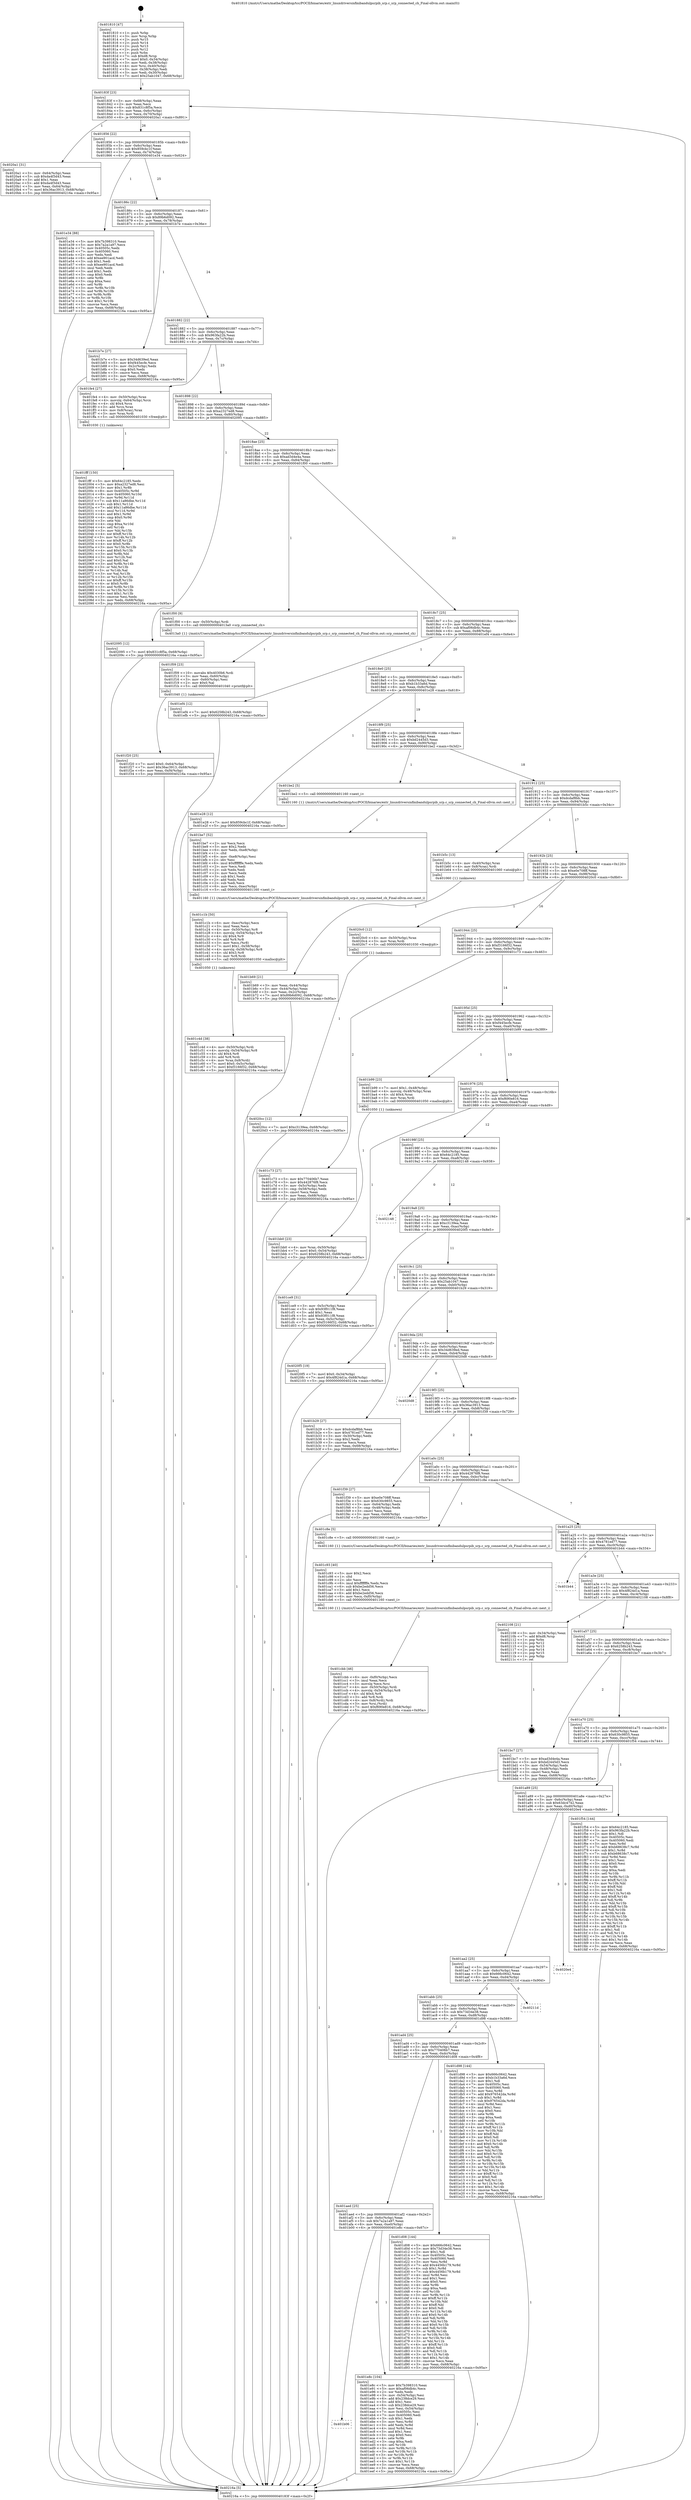 digraph "0x401810" {
  label = "0x401810 (/mnt/c/Users/mathe/Desktop/tcc/POCII/binaries/extr_linuxdriversinfinibandulpsrpib_srp.c_srp_connected_ch_Final-ollvm.out::main(0))"
  labelloc = "t"
  node[shape=record]

  Entry [label="",width=0.3,height=0.3,shape=circle,fillcolor=black,style=filled]
  "0x40183f" [label="{
     0x40183f [23]\l
     | [instrs]\l
     &nbsp;&nbsp;0x40183f \<+3\>: mov -0x68(%rbp),%eax\l
     &nbsp;&nbsp;0x401842 \<+2\>: mov %eax,%ecx\l
     &nbsp;&nbsp;0x401844 \<+6\>: sub $0x831c8f5a,%ecx\l
     &nbsp;&nbsp;0x40184a \<+3\>: mov %eax,-0x6c(%rbp)\l
     &nbsp;&nbsp;0x40184d \<+3\>: mov %ecx,-0x70(%rbp)\l
     &nbsp;&nbsp;0x401850 \<+6\>: je 00000000004020a1 \<main+0x891\>\l
  }"]
  "0x4020a1" [label="{
     0x4020a1 [31]\l
     | [instrs]\l
     &nbsp;&nbsp;0x4020a1 \<+3\>: mov -0x64(%rbp),%eax\l
     &nbsp;&nbsp;0x4020a4 \<+5\>: sub $0xda4f3d43,%eax\l
     &nbsp;&nbsp;0x4020a9 \<+3\>: add $0x1,%eax\l
     &nbsp;&nbsp;0x4020ac \<+5\>: add $0xda4f3d43,%eax\l
     &nbsp;&nbsp;0x4020b1 \<+3\>: mov %eax,-0x64(%rbp)\l
     &nbsp;&nbsp;0x4020b4 \<+7\>: movl $0x36ac3913,-0x68(%rbp)\l
     &nbsp;&nbsp;0x4020bb \<+5\>: jmp 000000000040216a \<main+0x95a\>\l
  }"]
  "0x401856" [label="{
     0x401856 [22]\l
     | [instrs]\l
     &nbsp;&nbsp;0x401856 \<+5\>: jmp 000000000040185b \<main+0x4b\>\l
     &nbsp;&nbsp;0x40185b \<+3\>: mov -0x6c(%rbp),%eax\l
     &nbsp;&nbsp;0x40185e \<+5\>: sub $0x859cbc1f,%eax\l
     &nbsp;&nbsp;0x401863 \<+3\>: mov %eax,-0x74(%rbp)\l
     &nbsp;&nbsp;0x401866 \<+6\>: je 0000000000401e34 \<main+0x624\>\l
  }"]
  Exit [label="",width=0.3,height=0.3,shape=circle,fillcolor=black,style=filled,peripheries=2]
  "0x401e34" [label="{
     0x401e34 [88]\l
     | [instrs]\l
     &nbsp;&nbsp;0x401e34 \<+5\>: mov $0x7b398310,%eax\l
     &nbsp;&nbsp;0x401e39 \<+5\>: mov $0x7a2a1a97,%ecx\l
     &nbsp;&nbsp;0x401e3e \<+7\>: mov 0x40505c,%edx\l
     &nbsp;&nbsp;0x401e45 \<+7\>: mov 0x405060,%esi\l
     &nbsp;&nbsp;0x401e4c \<+2\>: mov %edx,%edi\l
     &nbsp;&nbsp;0x401e4e \<+6\>: add $0xee901acd,%edi\l
     &nbsp;&nbsp;0x401e54 \<+3\>: sub $0x1,%edi\l
     &nbsp;&nbsp;0x401e57 \<+6\>: sub $0xee901acd,%edi\l
     &nbsp;&nbsp;0x401e5d \<+3\>: imul %edi,%edx\l
     &nbsp;&nbsp;0x401e60 \<+3\>: and $0x1,%edx\l
     &nbsp;&nbsp;0x401e63 \<+3\>: cmp $0x0,%edx\l
     &nbsp;&nbsp;0x401e66 \<+4\>: sete %r8b\l
     &nbsp;&nbsp;0x401e6a \<+3\>: cmp $0xa,%esi\l
     &nbsp;&nbsp;0x401e6d \<+4\>: setl %r9b\l
     &nbsp;&nbsp;0x401e71 \<+3\>: mov %r8b,%r10b\l
     &nbsp;&nbsp;0x401e74 \<+3\>: and %r9b,%r10b\l
     &nbsp;&nbsp;0x401e77 \<+3\>: xor %r9b,%r8b\l
     &nbsp;&nbsp;0x401e7a \<+3\>: or %r8b,%r10b\l
     &nbsp;&nbsp;0x401e7d \<+4\>: test $0x1,%r10b\l
     &nbsp;&nbsp;0x401e81 \<+3\>: cmovne %ecx,%eax\l
     &nbsp;&nbsp;0x401e84 \<+3\>: mov %eax,-0x68(%rbp)\l
     &nbsp;&nbsp;0x401e87 \<+5\>: jmp 000000000040216a \<main+0x95a\>\l
  }"]
  "0x40186c" [label="{
     0x40186c [22]\l
     | [instrs]\l
     &nbsp;&nbsp;0x40186c \<+5\>: jmp 0000000000401871 \<main+0x61\>\l
     &nbsp;&nbsp;0x401871 \<+3\>: mov -0x6c(%rbp),%eax\l
     &nbsp;&nbsp;0x401874 \<+5\>: sub $0x89b6d092,%eax\l
     &nbsp;&nbsp;0x401879 \<+3\>: mov %eax,-0x78(%rbp)\l
     &nbsp;&nbsp;0x40187c \<+6\>: je 0000000000401b7e \<main+0x36e\>\l
  }"]
  "0x4020cc" [label="{
     0x4020cc [12]\l
     | [instrs]\l
     &nbsp;&nbsp;0x4020cc \<+7\>: movl $0xc3139ea,-0x68(%rbp)\l
     &nbsp;&nbsp;0x4020d3 \<+5\>: jmp 000000000040216a \<main+0x95a\>\l
  }"]
  "0x401b7e" [label="{
     0x401b7e [27]\l
     | [instrs]\l
     &nbsp;&nbsp;0x401b7e \<+5\>: mov $0x34d639ed,%eax\l
     &nbsp;&nbsp;0x401b83 \<+5\>: mov $0xf445ecfe,%ecx\l
     &nbsp;&nbsp;0x401b88 \<+3\>: mov -0x2c(%rbp),%edx\l
     &nbsp;&nbsp;0x401b8b \<+3\>: cmp $0x0,%edx\l
     &nbsp;&nbsp;0x401b8e \<+3\>: cmove %ecx,%eax\l
     &nbsp;&nbsp;0x401b91 \<+3\>: mov %eax,-0x68(%rbp)\l
     &nbsp;&nbsp;0x401b94 \<+5\>: jmp 000000000040216a \<main+0x95a\>\l
  }"]
  "0x401882" [label="{
     0x401882 [22]\l
     | [instrs]\l
     &nbsp;&nbsp;0x401882 \<+5\>: jmp 0000000000401887 \<main+0x77\>\l
     &nbsp;&nbsp;0x401887 \<+3\>: mov -0x6c(%rbp),%eax\l
     &nbsp;&nbsp;0x40188a \<+5\>: sub $0x963fa22b,%eax\l
     &nbsp;&nbsp;0x40188f \<+3\>: mov %eax,-0x7c(%rbp)\l
     &nbsp;&nbsp;0x401892 \<+6\>: je 0000000000401fe4 \<main+0x7d4\>\l
  }"]
  "0x401fff" [label="{
     0x401fff [150]\l
     | [instrs]\l
     &nbsp;&nbsp;0x401fff \<+5\>: mov $0x64c2185,%edx\l
     &nbsp;&nbsp;0x402004 \<+5\>: mov $0xa2327ed8,%esi\l
     &nbsp;&nbsp;0x402009 \<+3\>: mov $0x1,%r8b\l
     &nbsp;&nbsp;0x40200c \<+8\>: mov 0x40505c,%r9d\l
     &nbsp;&nbsp;0x402014 \<+8\>: mov 0x405060,%r10d\l
     &nbsp;&nbsp;0x40201c \<+3\>: mov %r9d,%r11d\l
     &nbsp;&nbsp;0x40201f \<+7\>: sub $0x11a86dbe,%r11d\l
     &nbsp;&nbsp;0x402026 \<+4\>: sub $0x1,%r11d\l
     &nbsp;&nbsp;0x40202a \<+7\>: add $0x11a86dbe,%r11d\l
     &nbsp;&nbsp;0x402031 \<+4\>: imul %r11d,%r9d\l
     &nbsp;&nbsp;0x402035 \<+4\>: and $0x1,%r9d\l
     &nbsp;&nbsp;0x402039 \<+4\>: cmp $0x0,%r9d\l
     &nbsp;&nbsp;0x40203d \<+3\>: sete %bl\l
     &nbsp;&nbsp;0x402040 \<+4\>: cmp $0xa,%r10d\l
     &nbsp;&nbsp;0x402044 \<+4\>: setl %r14b\l
     &nbsp;&nbsp;0x402048 \<+3\>: mov %bl,%r15b\l
     &nbsp;&nbsp;0x40204b \<+4\>: xor $0xff,%r15b\l
     &nbsp;&nbsp;0x40204f \<+3\>: mov %r14b,%r12b\l
     &nbsp;&nbsp;0x402052 \<+4\>: xor $0xff,%r12b\l
     &nbsp;&nbsp;0x402056 \<+4\>: xor $0x0,%r8b\l
     &nbsp;&nbsp;0x40205a \<+3\>: mov %r15b,%r13b\l
     &nbsp;&nbsp;0x40205d \<+4\>: and $0x0,%r13b\l
     &nbsp;&nbsp;0x402061 \<+3\>: and %r8b,%bl\l
     &nbsp;&nbsp;0x402064 \<+3\>: mov %r12b,%al\l
     &nbsp;&nbsp;0x402067 \<+2\>: and $0x0,%al\l
     &nbsp;&nbsp;0x402069 \<+3\>: and %r8b,%r14b\l
     &nbsp;&nbsp;0x40206c \<+3\>: or %bl,%r13b\l
     &nbsp;&nbsp;0x40206f \<+3\>: or %r14b,%al\l
     &nbsp;&nbsp;0x402072 \<+3\>: xor %al,%r13b\l
     &nbsp;&nbsp;0x402075 \<+3\>: or %r12b,%r15b\l
     &nbsp;&nbsp;0x402078 \<+4\>: xor $0xff,%r15b\l
     &nbsp;&nbsp;0x40207c \<+4\>: or $0x0,%r8b\l
     &nbsp;&nbsp;0x402080 \<+3\>: and %r8b,%r15b\l
     &nbsp;&nbsp;0x402083 \<+3\>: or %r15b,%r13b\l
     &nbsp;&nbsp;0x402086 \<+4\>: test $0x1,%r13b\l
     &nbsp;&nbsp;0x40208a \<+3\>: cmovne %esi,%edx\l
     &nbsp;&nbsp;0x40208d \<+3\>: mov %edx,-0x68(%rbp)\l
     &nbsp;&nbsp;0x402090 \<+5\>: jmp 000000000040216a \<main+0x95a\>\l
  }"]
  "0x401fe4" [label="{
     0x401fe4 [27]\l
     | [instrs]\l
     &nbsp;&nbsp;0x401fe4 \<+4\>: mov -0x50(%rbp),%rax\l
     &nbsp;&nbsp;0x401fe8 \<+4\>: movslq -0x64(%rbp),%rcx\l
     &nbsp;&nbsp;0x401fec \<+4\>: shl $0x4,%rcx\l
     &nbsp;&nbsp;0x401ff0 \<+3\>: add %rcx,%rax\l
     &nbsp;&nbsp;0x401ff3 \<+4\>: mov 0x8(%rax),%rax\l
     &nbsp;&nbsp;0x401ff7 \<+3\>: mov %rax,%rdi\l
     &nbsp;&nbsp;0x401ffa \<+5\>: call 0000000000401030 \<free@plt\>\l
     | [calls]\l
     &nbsp;&nbsp;0x401030 \{1\} (unknown)\l
  }"]
  "0x401898" [label="{
     0x401898 [22]\l
     | [instrs]\l
     &nbsp;&nbsp;0x401898 \<+5\>: jmp 000000000040189d \<main+0x8d\>\l
     &nbsp;&nbsp;0x40189d \<+3\>: mov -0x6c(%rbp),%eax\l
     &nbsp;&nbsp;0x4018a0 \<+5\>: sub $0xa2327ed8,%eax\l
     &nbsp;&nbsp;0x4018a5 \<+3\>: mov %eax,-0x80(%rbp)\l
     &nbsp;&nbsp;0x4018a8 \<+6\>: je 0000000000402095 \<main+0x885\>\l
  }"]
  "0x401f20" [label="{
     0x401f20 [25]\l
     | [instrs]\l
     &nbsp;&nbsp;0x401f20 \<+7\>: movl $0x0,-0x64(%rbp)\l
     &nbsp;&nbsp;0x401f27 \<+7\>: movl $0x36ac3913,-0x68(%rbp)\l
     &nbsp;&nbsp;0x401f2e \<+6\>: mov %eax,-0xf4(%rbp)\l
     &nbsp;&nbsp;0x401f34 \<+5\>: jmp 000000000040216a \<main+0x95a\>\l
  }"]
  "0x402095" [label="{
     0x402095 [12]\l
     | [instrs]\l
     &nbsp;&nbsp;0x402095 \<+7\>: movl $0x831c8f5a,-0x68(%rbp)\l
     &nbsp;&nbsp;0x40209c \<+5\>: jmp 000000000040216a \<main+0x95a\>\l
  }"]
  "0x4018ae" [label="{
     0x4018ae [25]\l
     | [instrs]\l
     &nbsp;&nbsp;0x4018ae \<+5\>: jmp 00000000004018b3 \<main+0xa3\>\l
     &nbsp;&nbsp;0x4018b3 \<+3\>: mov -0x6c(%rbp),%eax\l
     &nbsp;&nbsp;0x4018b6 \<+5\>: sub $0xad3d4e4a,%eax\l
     &nbsp;&nbsp;0x4018bb \<+6\>: mov %eax,-0x84(%rbp)\l
     &nbsp;&nbsp;0x4018c1 \<+6\>: je 0000000000401f00 \<main+0x6f0\>\l
  }"]
  "0x401f09" [label="{
     0x401f09 [23]\l
     | [instrs]\l
     &nbsp;&nbsp;0x401f09 \<+10\>: movabs $0x4030b6,%rdi\l
     &nbsp;&nbsp;0x401f13 \<+3\>: mov %eax,-0x60(%rbp)\l
     &nbsp;&nbsp;0x401f16 \<+3\>: mov -0x60(%rbp),%esi\l
     &nbsp;&nbsp;0x401f19 \<+2\>: mov $0x0,%al\l
     &nbsp;&nbsp;0x401f1b \<+5\>: call 0000000000401040 \<printf@plt\>\l
     | [calls]\l
     &nbsp;&nbsp;0x401040 \{1\} (unknown)\l
  }"]
  "0x401f00" [label="{
     0x401f00 [9]\l
     | [instrs]\l
     &nbsp;&nbsp;0x401f00 \<+4\>: mov -0x50(%rbp),%rdi\l
     &nbsp;&nbsp;0x401f04 \<+5\>: call 00000000004013a0 \<srp_connected_ch\>\l
     | [calls]\l
     &nbsp;&nbsp;0x4013a0 \{1\} (/mnt/c/Users/mathe/Desktop/tcc/POCII/binaries/extr_linuxdriversinfinibandulpsrpib_srp.c_srp_connected_ch_Final-ollvm.out::srp_connected_ch)\l
  }"]
  "0x4018c7" [label="{
     0x4018c7 [25]\l
     | [instrs]\l
     &nbsp;&nbsp;0x4018c7 \<+5\>: jmp 00000000004018cc \<main+0xbc\>\l
     &nbsp;&nbsp;0x4018cc \<+3\>: mov -0x6c(%rbp),%eax\l
     &nbsp;&nbsp;0x4018cf \<+5\>: sub $0xaf06db4c,%eax\l
     &nbsp;&nbsp;0x4018d4 \<+6\>: mov %eax,-0x88(%rbp)\l
     &nbsp;&nbsp;0x4018da \<+6\>: je 0000000000401ef4 \<main+0x6e4\>\l
  }"]
  "0x401b06" [label="{
     0x401b06\l
  }", style=dashed]
  "0x401ef4" [label="{
     0x401ef4 [12]\l
     | [instrs]\l
     &nbsp;&nbsp;0x401ef4 \<+7\>: movl $0x6258b243,-0x68(%rbp)\l
     &nbsp;&nbsp;0x401efb \<+5\>: jmp 000000000040216a \<main+0x95a\>\l
  }"]
  "0x4018e0" [label="{
     0x4018e0 [25]\l
     | [instrs]\l
     &nbsp;&nbsp;0x4018e0 \<+5\>: jmp 00000000004018e5 \<main+0xd5\>\l
     &nbsp;&nbsp;0x4018e5 \<+3\>: mov -0x6c(%rbp),%eax\l
     &nbsp;&nbsp;0x4018e8 \<+5\>: sub $0xb1b33a6d,%eax\l
     &nbsp;&nbsp;0x4018ed \<+6\>: mov %eax,-0x8c(%rbp)\l
     &nbsp;&nbsp;0x4018f3 \<+6\>: je 0000000000401e28 \<main+0x618\>\l
  }"]
  "0x401e8c" [label="{
     0x401e8c [104]\l
     | [instrs]\l
     &nbsp;&nbsp;0x401e8c \<+5\>: mov $0x7b398310,%eax\l
     &nbsp;&nbsp;0x401e91 \<+5\>: mov $0xaf06db4c,%ecx\l
     &nbsp;&nbsp;0x401e96 \<+2\>: xor %edx,%edx\l
     &nbsp;&nbsp;0x401e98 \<+3\>: mov -0x54(%rbp),%esi\l
     &nbsp;&nbsp;0x401e9b \<+6\>: add $0x238dce29,%esi\l
     &nbsp;&nbsp;0x401ea1 \<+3\>: add $0x1,%esi\l
     &nbsp;&nbsp;0x401ea4 \<+6\>: sub $0x238dce29,%esi\l
     &nbsp;&nbsp;0x401eaa \<+3\>: mov %esi,-0x54(%rbp)\l
     &nbsp;&nbsp;0x401ead \<+7\>: mov 0x40505c,%esi\l
     &nbsp;&nbsp;0x401eb4 \<+7\>: mov 0x405060,%edi\l
     &nbsp;&nbsp;0x401ebb \<+3\>: sub $0x1,%edx\l
     &nbsp;&nbsp;0x401ebe \<+3\>: mov %esi,%r8d\l
     &nbsp;&nbsp;0x401ec1 \<+3\>: add %edx,%r8d\l
     &nbsp;&nbsp;0x401ec4 \<+4\>: imul %r8d,%esi\l
     &nbsp;&nbsp;0x401ec8 \<+3\>: and $0x1,%esi\l
     &nbsp;&nbsp;0x401ecb \<+3\>: cmp $0x0,%esi\l
     &nbsp;&nbsp;0x401ece \<+4\>: sete %r9b\l
     &nbsp;&nbsp;0x401ed2 \<+3\>: cmp $0xa,%edi\l
     &nbsp;&nbsp;0x401ed5 \<+4\>: setl %r10b\l
     &nbsp;&nbsp;0x401ed9 \<+3\>: mov %r9b,%r11b\l
     &nbsp;&nbsp;0x401edc \<+3\>: and %r10b,%r11b\l
     &nbsp;&nbsp;0x401edf \<+3\>: xor %r10b,%r9b\l
     &nbsp;&nbsp;0x401ee2 \<+3\>: or %r9b,%r11b\l
     &nbsp;&nbsp;0x401ee5 \<+4\>: test $0x1,%r11b\l
     &nbsp;&nbsp;0x401ee9 \<+3\>: cmovne %ecx,%eax\l
     &nbsp;&nbsp;0x401eec \<+3\>: mov %eax,-0x68(%rbp)\l
     &nbsp;&nbsp;0x401eef \<+5\>: jmp 000000000040216a \<main+0x95a\>\l
  }"]
  "0x401e28" [label="{
     0x401e28 [12]\l
     | [instrs]\l
     &nbsp;&nbsp;0x401e28 \<+7\>: movl $0x859cbc1f,-0x68(%rbp)\l
     &nbsp;&nbsp;0x401e2f \<+5\>: jmp 000000000040216a \<main+0x95a\>\l
  }"]
  "0x4018f9" [label="{
     0x4018f9 [25]\l
     | [instrs]\l
     &nbsp;&nbsp;0x4018f9 \<+5\>: jmp 00000000004018fe \<main+0xee\>\l
     &nbsp;&nbsp;0x4018fe \<+3\>: mov -0x6c(%rbp),%eax\l
     &nbsp;&nbsp;0x401901 \<+5\>: sub $0xbd2445d3,%eax\l
     &nbsp;&nbsp;0x401906 \<+6\>: mov %eax,-0x90(%rbp)\l
     &nbsp;&nbsp;0x40190c \<+6\>: je 0000000000401be2 \<main+0x3d2\>\l
  }"]
  "0x401aed" [label="{
     0x401aed [25]\l
     | [instrs]\l
     &nbsp;&nbsp;0x401aed \<+5\>: jmp 0000000000401af2 \<main+0x2e2\>\l
     &nbsp;&nbsp;0x401af2 \<+3\>: mov -0x6c(%rbp),%eax\l
     &nbsp;&nbsp;0x401af5 \<+5\>: sub $0x7a2a1a97,%eax\l
     &nbsp;&nbsp;0x401afa \<+6\>: mov %eax,-0xe0(%rbp)\l
     &nbsp;&nbsp;0x401b00 \<+6\>: je 0000000000401e8c \<main+0x67c\>\l
  }"]
  "0x401be2" [label="{
     0x401be2 [5]\l
     | [instrs]\l
     &nbsp;&nbsp;0x401be2 \<+5\>: call 0000000000401160 \<next_i\>\l
     | [calls]\l
     &nbsp;&nbsp;0x401160 \{1\} (/mnt/c/Users/mathe/Desktop/tcc/POCII/binaries/extr_linuxdriversinfinibandulpsrpib_srp.c_srp_connected_ch_Final-ollvm.out::next_i)\l
  }"]
  "0x401912" [label="{
     0x401912 [25]\l
     | [instrs]\l
     &nbsp;&nbsp;0x401912 \<+5\>: jmp 0000000000401917 \<main+0x107\>\l
     &nbsp;&nbsp;0x401917 \<+3\>: mov -0x6c(%rbp),%eax\l
     &nbsp;&nbsp;0x40191a \<+5\>: sub $0xdcdaf8bb,%eax\l
     &nbsp;&nbsp;0x40191f \<+6\>: mov %eax,-0x94(%rbp)\l
     &nbsp;&nbsp;0x401925 \<+6\>: je 0000000000401b5c \<main+0x34c\>\l
  }"]
  "0x401d08" [label="{
     0x401d08 [144]\l
     | [instrs]\l
     &nbsp;&nbsp;0x401d08 \<+5\>: mov $0x666c0642,%eax\l
     &nbsp;&nbsp;0x401d0d \<+5\>: mov $0x73d34e38,%ecx\l
     &nbsp;&nbsp;0x401d12 \<+2\>: mov $0x1,%dl\l
     &nbsp;&nbsp;0x401d14 \<+7\>: mov 0x40505c,%esi\l
     &nbsp;&nbsp;0x401d1b \<+7\>: mov 0x405060,%edi\l
     &nbsp;&nbsp;0x401d22 \<+3\>: mov %esi,%r8d\l
     &nbsp;&nbsp;0x401d25 \<+7\>: add $0x4456b179,%r8d\l
     &nbsp;&nbsp;0x401d2c \<+4\>: sub $0x1,%r8d\l
     &nbsp;&nbsp;0x401d30 \<+7\>: sub $0x4456b179,%r8d\l
     &nbsp;&nbsp;0x401d37 \<+4\>: imul %r8d,%esi\l
     &nbsp;&nbsp;0x401d3b \<+3\>: and $0x1,%esi\l
     &nbsp;&nbsp;0x401d3e \<+3\>: cmp $0x0,%esi\l
     &nbsp;&nbsp;0x401d41 \<+4\>: sete %r9b\l
     &nbsp;&nbsp;0x401d45 \<+3\>: cmp $0xa,%edi\l
     &nbsp;&nbsp;0x401d48 \<+4\>: setl %r10b\l
     &nbsp;&nbsp;0x401d4c \<+3\>: mov %r9b,%r11b\l
     &nbsp;&nbsp;0x401d4f \<+4\>: xor $0xff,%r11b\l
     &nbsp;&nbsp;0x401d53 \<+3\>: mov %r10b,%bl\l
     &nbsp;&nbsp;0x401d56 \<+3\>: xor $0xff,%bl\l
     &nbsp;&nbsp;0x401d59 \<+3\>: xor $0x0,%dl\l
     &nbsp;&nbsp;0x401d5c \<+3\>: mov %r11b,%r14b\l
     &nbsp;&nbsp;0x401d5f \<+4\>: and $0x0,%r14b\l
     &nbsp;&nbsp;0x401d63 \<+3\>: and %dl,%r9b\l
     &nbsp;&nbsp;0x401d66 \<+3\>: mov %bl,%r15b\l
     &nbsp;&nbsp;0x401d69 \<+4\>: and $0x0,%r15b\l
     &nbsp;&nbsp;0x401d6d \<+3\>: and %dl,%r10b\l
     &nbsp;&nbsp;0x401d70 \<+3\>: or %r9b,%r14b\l
     &nbsp;&nbsp;0x401d73 \<+3\>: or %r10b,%r15b\l
     &nbsp;&nbsp;0x401d76 \<+3\>: xor %r15b,%r14b\l
     &nbsp;&nbsp;0x401d79 \<+3\>: or %bl,%r11b\l
     &nbsp;&nbsp;0x401d7c \<+4\>: xor $0xff,%r11b\l
     &nbsp;&nbsp;0x401d80 \<+3\>: or $0x0,%dl\l
     &nbsp;&nbsp;0x401d83 \<+3\>: and %dl,%r11b\l
     &nbsp;&nbsp;0x401d86 \<+3\>: or %r11b,%r14b\l
     &nbsp;&nbsp;0x401d89 \<+4\>: test $0x1,%r14b\l
     &nbsp;&nbsp;0x401d8d \<+3\>: cmovne %ecx,%eax\l
     &nbsp;&nbsp;0x401d90 \<+3\>: mov %eax,-0x68(%rbp)\l
     &nbsp;&nbsp;0x401d93 \<+5\>: jmp 000000000040216a \<main+0x95a\>\l
  }"]
  "0x401b5c" [label="{
     0x401b5c [13]\l
     | [instrs]\l
     &nbsp;&nbsp;0x401b5c \<+4\>: mov -0x40(%rbp),%rax\l
     &nbsp;&nbsp;0x401b60 \<+4\>: mov 0x8(%rax),%rdi\l
     &nbsp;&nbsp;0x401b64 \<+5\>: call 0000000000401060 \<atoi@plt\>\l
     | [calls]\l
     &nbsp;&nbsp;0x401060 \{1\} (unknown)\l
  }"]
  "0x40192b" [label="{
     0x40192b [25]\l
     | [instrs]\l
     &nbsp;&nbsp;0x40192b \<+5\>: jmp 0000000000401930 \<main+0x120\>\l
     &nbsp;&nbsp;0x401930 \<+3\>: mov -0x6c(%rbp),%eax\l
     &nbsp;&nbsp;0x401933 \<+5\>: sub $0xe0e708ff,%eax\l
     &nbsp;&nbsp;0x401938 \<+6\>: mov %eax,-0x98(%rbp)\l
     &nbsp;&nbsp;0x40193e \<+6\>: je 00000000004020c0 \<main+0x8b0\>\l
  }"]
  "0x401ad4" [label="{
     0x401ad4 [25]\l
     | [instrs]\l
     &nbsp;&nbsp;0x401ad4 \<+5\>: jmp 0000000000401ad9 \<main+0x2c9\>\l
     &nbsp;&nbsp;0x401ad9 \<+3\>: mov -0x6c(%rbp),%eax\l
     &nbsp;&nbsp;0x401adc \<+5\>: sub $0x770406b7,%eax\l
     &nbsp;&nbsp;0x401ae1 \<+6\>: mov %eax,-0xdc(%rbp)\l
     &nbsp;&nbsp;0x401ae7 \<+6\>: je 0000000000401d08 \<main+0x4f8\>\l
  }"]
  "0x4020c0" [label="{
     0x4020c0 [12]\l
     | [instrs]\l
     &nbsp;&nbsp;0x4020c0 \<+4\>: mov -0x50(%rbp),%rax\l
     &nbsp;&nbsp;0x4020c4 \<+3\>: mov %rax,%rdi\l
     &nbsp;&nbsp;0x4020c7 \<+5\>: call 0000000000401030 \<free@plt\>\l
     | [calls]\l
     &nbsp;&nbsp;0x401030 \{1\} (unknown)\l
  }"]
  "0x401944" [label="{
     0x401944 [25]\l
     | [instrs]\l
     &nbsp;&nbsp;0x401944 \<+5\>: jmp 0000000000401949 \<main+0x139\>\l
     &nbsp;&nbsp;0x401949 \<+3\>: mov -0x6c(%rbp),%eax\l
     &nbsp;&nbsp;0x40194c \<+5\>: sub $0xf3166f32,%eax\l
     &nbsp;&nbsp;0x401951 \<+6\>: mov %eax,-0x9c(%rbp)\l
     &nbsp;&nbsp;0x401957 \<+6\>: je 0000000000401c73 \<main+0x463\>\l
  }"]
  "0x401d98" [label="{
     0x401d98 [144]\l
     | [instrs]\l
     &nbsp;&nbsp;0x401d98 \<+5\>: mov $0x666c0642,%eax\l
     &nbsp;&nbsp;0x401d9d \<+5\>: mov $0xb1b33a6d,%ecx\l
     &nbsp;&nbsp;0x401da2 \<+2\>: mov $0x1,%dl\l
     &nbsp;&nbsp;0x401da4 \<+7\>: mov 0x40505c,%esi\l
     &nbsp;&nbsp;0x401dab \<+7\>: mov 0x405060,%edi\l
     &nbsp;&nbsp;0x401db2 \<+3\>: mov %esi,%r8d\l
     &nbsp;&nbsp;0x401db5 \<+7\>: add $0x976542da,%r8d\l
     &nbsp;&nbsp;0x401dbc \<+4\>: sub $0x1,%r8d\l
     &nbsp;&nbsp;0x401dc0 \<+7\>: sub $0x976542da,%r8d\l
     &nbsp;&nbsp;0x401dc7 \<+4\>: imul %r8d,%esi\l
     &nbsp;&nbsp;0x401dcb \<+3\>: and $0x1,%esi\l
     &nbsp;&nbsp;0x401dce \<+3\>: cmp $0x0,%esi\l
     &nbsp;&nbsp;0x401dd1 \<+4\>: sete %r9b\l
     &nbsp;&nbsp;0x401dd5 \<+3\>: cmp $0xa,%edi\l
     &nbsp;&nbsp;0x401dd8 \<+4\>: setl %r10b\l
     &nbsp;&nbsp;0x401ddc \<+3\>: mov %r9b,%r11b\l
     &nbsp;&nbsp;0x401ddf \<+4\>: xor $0xff,%r11b\l
     &nbsp;&nbsp;0x401de3 \<+3\>: mov %r10b,%bl\l
     &nbsp;&nbsp;0x401de6 \<+3\>: xor $0xff,%bl\l
     &nbsp;&nbsp;0x401de9 \<+3\>: xor $0x0,%dl\l
     &nbsp;&nbsp;0x401dec \<+3\>: mov %r11b,%r14b\l
     &nbsp;&nbsp;0x401def \<+4\>: and $0x0,%r14b\l
     &nbsp;&nbsp;0x401df3 \<+3\>: and %dl,%r9b\l
     &nbsp;&nbsp;0x401df6 \<+3\>: mov %bl,%r15b\l
     &nbsp;&nbsp;0x401df9 \<+4\>: and $0x0,%r15b\l
     &nbsp;&nbsp;0x401dfd \<+3\>: and %dl,%r10b\l
     &nbsp;&nbsp;0x401e00 \<+3\>: or %r9b,%r14b\l
     &nbsp;&nbsp;0x401e03 \<+3\>: or %r10b,%r15b\l
     &nbsp;&nbsp;0x401e06 \<+3\>: xor %r15b,%r14b\l
     &nbsp;&nbsp;0x401e09 \<+3\>: or %bl,%r11b\l
     &nbsp;&nbsp;0x401e0c \<+4\>: xor $0xff,%r11b\l
     &nbsp;&nbsp;0x401e10 \<+3\>: or $0x0,%dl\l
     &nbsp;&nbsp;0x401e13 \<+3\>: and %dl,%r11b\l
     &nbsp;&nbsp;0x401e16 \<+3\>: or %r11b,%r14b\l
     &nbsp;&nbsp;0x401e19 \<+4\>: test $0x1,%r14b\l
     &nbsp;&nbsp;0x401e1d \<+3\>: cmovne %ecx,%eax\l
     &nbsp;&nbsp;0x401e20 \<+3\>: mov %eax,-0x68(%rbp)\l
     &nbsp;&nbsp;0x401e23 \<+5\>: jmp 000000000040216a \<main+0x95a\>\l
  }"]
  "0x401c73" [label="{
     0x401c73 [27]\l
     | [instrs]\l
     &nbsp;&nbsp;0x401c73 \<+5\>: mov $0x770406b7,%eax\l
     &nbsp;&nbsp;0x401c78 \<+5\>: mov $0x442876f8,%ecx\l
     &nbsp;&nbsp;0x401c7d \<+3\>: mov -0x5c(%rbp),%edx\l
     &nbsp;&nbsp;0x401c80 \<+3\>: cmp -0x58(%rbp),%edx\l
     &nbsp;&nbsp;0x401c83 \<+3\>: cmovl %ecx,%eax\l
     &nbsp;&nbsp;0x401c86 \<+3\>: mov %eax,-0x68(%rbp)\l
     &nbsp;&nbsp;0x401c89 \<+5\>: jmp 000000000040216a \<main+0x95a\>\l
  }"]
  "0x40195d" [label="{
     0x40195d [25]\l
     | [instrs]\l
     &nbsp;&nbsp;0x40195d \<+5\>: jmp 0000000000401962 \<main+0x152\>\l
     &nbsp;&nbsp;0x401962 \<+3\>: mov -0x6c(%rbp),%eax\l
     &nbsp;&nbsp;0x401965 \<+5\>: sub $0xf445ecfe,%eax\l
     &nbsp;&nbsp;0x40196a \<+6\>: mov %eax,-0xa0(%rbp)\l
     &nbsp;&nbsp;0x401970 \<+6\>: je 0000000000401b99 \<main+0x389\>\l
  }"]
  "0x401abb" [label="{
     0x401abb [25]\l
     | [instrs]\l
     &nbsp;&nbsp;0x401abb \<+5\>: jmp 0000000000401ac0 \<main+0x2b0\>\l
     &nbsp;&nbsp;0x401ac0 \<+3\>: mov -0x6c(%rbp),%eax\l
     &nbsp;&nbsp;0x401ac3 \<+5\>: sub $0x73d34e38,%eax\l
     &nbsp;&nbsp;0x401ac8 \<+6\>: mov %eax,-0xd8(%rbp)\l
     &nbsp;&nbsp;0x401ace \<+6\>: je 0000000000401d98 \<main+0x588\>\l
  }"]
  "0x401b99" [label="{
     0x401b99 [23]\l
     | [instrs]\l
     &nbsp;&nbsp;0x401b99 \<+7\>: movl $0x1,-0x48(%rbp)\l
     &nbsp;&nbsp;0x401ba0 \<+4\>: movslq -0x48(%rbp),%rax\l
     &nbsp;&nbsp;0x401ba4 \<+4\>: shl $0x4,%rax\l
     &nbsp;&nbsp;0x401ba8 \<+3\>: mov %rax,%rdi\l
     &nbsp;&nbsp;0x401bab \<+5\>: call 0000000000401050 \<malloc@plt\>\l
     | [calls]\l
     &nbsp;&nbsp;0x401050 \{1\} (unknown)\l
  }"]
  "0x401976" [label="{
     0x401976 [25]\l
     | [instrs]\l
     &nbsp;&nbsp;0x401976 \<+5\>: jmp 000000000040197b \<main+0x16b\>\l
     &nbsp;&nbsp;0x40197b \<+3\>: mov -0x6c(%rbp),%eax\l
     &nbsp;&nbsp;0x40197e \<+5\>: sub $0xf690e816,%eax\l
     &nbsp;&nbsp;0x401983 \<+6\>: mov %eax,-0xa4(%rbp)\l
     &nbsp;&nbsp;0x401989 \<+6\>: je 0000000000401ce9 \<main+0x4d9\>\l
  }"]
  "0x40211d" [label="{
     0x40211d\l
  }", style=dashed]
  "0x401ce9" [label="{
     0x401ce9 [31]\l
     | [instrs]\l
     &nbsp;&nbsp;0x401ce9 \<+3\>: mov -0x5c(%rbp),%eax\l
     &nbsp;&nbsp;0x401cec \<+5\>: sub $0x93f011f8,%eax\l
     &nbsp;&nbsp;0x401cf1 \<+3\>: add $0x1,%eax\l
     &nbsp;&nbsp;0x401cf4 \<+5\>: add $0x93f011f8,%eax\l
     &nbsp;&nbsp;0x401cf9 \<+3\>: mov %eax,-0x5c(%rbp)\l
     &nbsp;&nbsp;0x401cfc \<+7\>: movl $0xf3166f32,-0x68(%rbp)\l
     &nbsp;&nbsp;0x401d03 \<+5\>: jmp 000000000040216a \<main+0x95a\>\l
  }"]
  "0x40198f" [label="{
     0x40198f [25]\l
     | [instrs]\l
     &nbsp;&nbsp;0x40198f \<+5\>: jmp 0000000000401994 \<main+0x184\>\l
     &nbsp;&nbsp;0x401994 \<+3\>: mov -0x6c(%rbp),%eax\l
     &nbsp;&nbsp;0x401997 \<+5\>: sub $0x64c2185,%eax\l
     &nbsp;&nbsp;0x40199c \<+6\>: mov %eax,-0xa8(%rbp)\l
     &nbsp;&nbsp;0x4019a2 \<+6\>: je 0000000000402148 \<main+0x938\>\l
  }"]
  "0x401aa2" [label="{
     0x401aa2 [25]\l
     | [instrs]\l
     &nbsp;&nbsp;0x401aa2 \<+5\>: jmp 0000000000401aa7 \<main+0x297\>\l
     &nbsp;&nbsp;0x401aa7 \<+3\>: mov -0x6c(%rbp),%eax\l
     &nbsp;&nbsp;0x401aaa \<+5\>: sub $0x666c0642,%eax\l
     &nbsp;&nbsp;0x401aaf \<+6\>: mov %eax,-0xd4(%rbp)\l
     &nbsp;&nbsp;0x401ab5 \<+6\>: je 000000000040211d \<main+0x90d\>\l
  }"]
  "0x402148" [label="{
     0x402148\l
  }", style=dashed]
  "0x4019a8" [label="{
     0x4019a8 [25]\l
     | [instrs]\l
     &nbsp;&nbsp;0x4019a8 \<+5\>: jmp 00000000004019ad \<main+0x19d\>\l
     &nbsp;&nbsp;0x4019ad \<+3\>: mov -0x6c(%rbp),%eax\l
     &nbsp;&nbsp;0x4019b0 \<+5\>: sub $0xc3139ea,%eax\l
     &nbsp;&nbsp;0x4019b5 \<+6\>: mov %eax,-0xac(%rbp)\l
     &nbsp;&nbsp;0x4019bb \<+6\>: je 00000000004020f5 \<main+0x8e5\>\l
  }"]
  "0x4020e4" [label="{
     0x4020e4\l
  }", style=dashed]
  "0x4020f5" [label="{
     0x4020f5 [19]\l
     | [instrs]\l
     &nbsp;&nbsp;0x4020f5 \<+7\>: movl $0x0,-0x34(%rbp)\l
     &nbsp;&nbsp;0x4020fc \<+7\>: movl $0x4f824d1a,-0x68(%rbp)\l
     &nbsp;&nbsp;0x402103 \<+5\>: jmp 000000000040216a \<main+0x95a\>\l
  }"]
  "0x4019c1" [label="{
     0x4019c1 [25]\l
     | [instrs]\l
     &nbsp;&nbsp;0x4019c1 \<+5\>: jmp 00000000004019c6 \<main+0x1b6\>\l
     &nbsp;&nbsp;0x4019c6 \<+3\>: mov -0x6c(%rbp),%eax\l
     &nbsp;&nbsp;0x4019c9 \<+5\>: sub $0x25ab1047,%eax\l
     &nbsp;&nbsp;0x4019ce \<+6\>: mov %eax,-0xb0(%rbp)\l
     &nbsp;&nbsp;0x4019d4 \<+6\>: je 0000000000401b29 \<main+0x319\>\l
  }"]
  "0x401a89" [label="{
     0x401a89 [25]\l
     | [instrs]\l
     &nbsp;&nbsp;0x401a89 \<+5\>: jmp 0000000000401a8e \<main+0x27e\>\l
     &nbsp;&nbsp;0x401a8e \<+3\>: mov -0x6c(%rbp),%eax\l
     &nbsp;&nbsp;0x401a91 \<+5\>: sub $0x63dc4742,%eax\l
     &nbsp;&nbsp;0x401a96 \<+6\>: mov %eax,-0xd0(%rbp)\l
     &nbsp;&nbsp;0x401a9c \<+6\>: je 00000000004020e4 \<main+0x8d4\>\l
  }"]
  "0x401b29" [label="{
     0x401b29 [27]\l
     | [instrs]\l
     &nbsp;&nbsp;0x401b29 \<+5\>: mov $0xdcdaf8bb,%eax\l
     &nbsp;&nbsp;0x401b2e \<+5\>: mov $0x4781ed77,%ecx\l
     &nbsp;&nbsp;0x401b33 \<+3\>: mov -0x30(%rbp),%edx\l
     &nbsp;&nbsp;0x401b36 \<+3\>: cmp $0x2,%edx\l
     &nbsp;&nbsp;0x401b39 \<+3\>: cmovne %ecx,%eax\l
     &nbsp;&nbsp;0x401b3c \<+3\>: mov %eax,-0x68(%rbp)\l
     &nbsp;&nbsp;0x401b3f \<+5\>: jmp 000000000040216a \<main+0x95a\>\l
  }"]
  "0x4019da" [label="{
     0x4019da [25]\l
     | [instrs]\l
     &nbsp;&nbsp;0x4019da \<+5\>: jmp 00000000004019df \<main+0x1cf\>\l
     &nbsp;&nbsp;0x4019df \<+3\>: mov -0x6c(%rbp),%eax\l
     &nbsp;&nbsp;0x4019e2 \<+5\>: sub $0x34d639ed,%eax\l
     &nbsp;&nbsp;0x4019e7 \<+6\>: mov %eax,-0xb4(%rbp)\l
     &nbsp;&nbsp;0x4019ed \<+6\>: je 00000000004020d8 \<main+0x8c8\>\l
  }"]
  "0x40216a" [label="{
     0x40216a [5]\l
     | [instrs]\l
     &nbsp;&nbsp;0x40216a \<+5\>: jmp 000000000040183f \<main+0x2f\>\l
  }"]
  "0x401810" [label="{
     0x401810 [47]\l
     | [instrs]\l
     &nbsp;&nbsp;0x401810 \<+1\>: push %rbp\l
     &nbsp;&nbsp;0x401811 \<+3\>: mov %rsp,%rbp\l
     &nbsp;&nbsp;0x401814 \<+2\>: push %r15\l
     &nbsp;&nbsp;0x401816 \<+2\>: push %r14\l
     &nbsp;&nbsp;0x401818 \<+2\>: push %r13\l
     &nbsp;&nbsp;0x40181a \<+2\>: push %r12\l
     &nbsp;&nbsp;0x40181c \<+1\>: push %rbx\l
     &nbsp;&nbsp;0x40181d \<+7\>: sub $0xd8,%rsp\l
     &nbsp;&nbsp;0x401824 \<+7\>: movl $0x0,-0x34(%rbp)\l
     &nbsp;&nbsp;0x40182b \<+3\>: mov %edi,-0x38(%rbp)\l
     &nbsp;&nbsp;0x40182e \<+4\>: mov %rsi,-0x40(%rbp)\l
     &nbsp;&nbsp;0x401832 \<+3\>: mov -0x38(%rbp),%edi\l
     &nbsp;&nbsp;0x401835 \<+3\>: mov %edi,-0x30(%rbp)\l
     &nbsp;&nbsp;0x401838 \<+7\>: movl $0x25ab1047,-0x68(%rbp)\l
  }"]
  "0x401b69" [label="{
     0x401b69 [21]\l
     | [instrs]\l
     &nbsp;&nbsp;0x401b69 \<+3\>: mov %eax,-0x44(%rbp)\l
     &nbsp;&nbsp;0x401b6c \<+3\>: mov -0x44(%rbp),%eax\l
     &nbsp;&nbsp;0x401b6f \<+3\>: mov %eax,-0x2c(%rbp)\l
     &nbsp;&nbsp;0x401b72 \<+7\>: movl $0x89b6d092,-0x68(%rbp)\l
     &nbsp;&nbsp;0x401b79 \<+5\>: jmp 000000000040216a \<main+0x95a\>\l
  }"]
  "0x401bb0" [label="{
     0x401bb0 [23]\l
     | [instrs]\l
     &nbsp;&nbsp;0x401bb0 \<+4\>: mov %rax,-0x50(%rbp)\l
     &nbsp;&nbsp;0x401bb4 \<+7\>: movl $0x0,-0x54(%rbp)\l
     &nbsp;&nbsp;0x401bbb \<+7\>: movl $0x6258b243,-0x68(%rbp)\l
     &nbsp;&nbsp;0x401bc2 \<+5\>: jmp 000000000040216a \<main+0x95a\>\l
  }"]
  "0x401f54" [label="{
     0x401f54 [144]\l
     | [instrs]\l
     &nbsp;&nbsp;0x401f54 \<+5\>: mov $0x64c2185,%eax\l
     &nbsp;&nbsp;0x401f59 \<+5\>: mov $0x963fa22b,%ecx\l
     &nbsp;&nbsp;0x401f5e \<+2\>: mov $0x1,%dl\l
     &nbsp;&nbsp;0x401f60 \<+7\>: mov 0x40505c,%esi\l
     &nbsp;&nbsp;0x401f67 \<+7\>: mov 0x405060,%edi\l
     &nbsp;&nbsp;0x401f6e \<+3\>: mov %esi,%r8d\l
     &nbsp;&nbsp;0x401f71 \<+7\>: add $0xb68638c7,%r8d\l
     &nbsp;&nbsp;0x401f78 \<+4\>: sub $0x1,%r8d\l
     &nbsp;&nbsp;0x401f7c \<+7\>: sub $0xb68638c7,%r8d\l
     &nbsp;&nbsp;0x401f83 \<+4\>: imul %r8d,%esi\l
     &nbsp;&nbsp;0x401f87 \<+3\>: and $0x1,%esi\l
     &nbsp;&nbsp;0x401f8a \<+3\>: cmp $0x0,%esi\l
     &nbsp;&nbsp;0x401f8d \<+4\>: sete %r9b\l
     &nbsp;&nbsp;0x401f91 \<+3\>: cmp $0xa,%edi\l
     &nbsp;&nbsp;0x401f94 \<+4\>: setl %r10b\l
     &nbsp;&nbsp;0x401f98 \<+3\>: mov %r9b,%r11b\l
     &nbsp;&nbsp;0x401f9b \<+4\>: xor $0xff,%r11b\l
     &nbsp;&nbsp;0x401f9f \<+3\>: mov %r10b,%bl\l
     &nbsp;&nbsp;0x401fa2 \<+3\>: xor $0xff,%bl\l
     &nbsp;&nbsp;0x401fa5 \<+3\>: xor $0x1,%dl\l
     &nbsp;&nbsp;0x401fa8 \<+3\>: mov %r11b,%r14b\l
     &nbsp;&nbsp;0x401fab \<+4\>: and $0xff,%r14b\l
     &nbsp;&nbsp;0x401faf \<+3\>: and %dl,%r9b\l
     &nbsp;&nbsp;0x401fb2 \<+3\>: mov %bl,%r15b\l
     &nbsp;&nbsp;0x401fb5 \<+4\>: and $0xff,%r15b\l
     &nbsp;&nbsp;0x401fb9 \<+3\>: and %dl,%r10b\l
     &nbsp;&nbsp;0x401fbc \<+3\>: or %r9b,%r14b\l
     &nbsp;&nbsp;0x401fbf \<+3\>: or %r10b,%r15b\l
     &nbsp;&nbsp;0x401fc2 \<+3\>: xor %r15b,%r14b\l
     &nbsp;&nbsp;0x401fc5 \<+3\>: or %bl,%r11b\l
     &nbsp;&nbsp;0x401fc8 \<+4\>: xor $0xff,%r11b\l
     &nbsp;&nbsp;0x401fcc \<+3\>: or $0x1,%dl\l
     &nbsp;&nbsp;0x401fcf \<+3\>: and %dl,%r11b\l
     &nbsp;&nbsp;0x401fd2 \<+3\>: or %r11b,%r14b\l
     &nbsp;&nbsp;0x401fd5 \<+4\>: test $0x1,%r14b\l
     &nbsp;&nbsp;0x401fd9 \<+3\>: cmovne %ecx,%eax\l
     &nbsp;&nbsp;0x401fdc \<+3\>: mov %eax,-0x68(%rbp)\l
     &nbsp;&nbsp;0x401fdf \<+5\>: jmp 000000000040216a \<main+0x95a\>\l
  }"]
  "0x4020d8" [label="{
     0x4020d8\l
  }", style=dashed]
  "0x4019f3" [label="{
     0x4019f3 [25]\l
     | [instrs]\l
     &nbsp;&nbsp;0x4019f3 \<+5\>: jmp 00000000004019f8 \<main+0x1e8\>\l
     &nbsp;&nbsp;0x4019f8 \<+3\>: mov -0x6c(%rbp),%eax\l
     &nbsp;&nbsp;0x4019fb \<+5\>: sub $0x36ac3913,%eax\l
     &nbsp;&nbsp;0x401a00 \<+6\>: mov %eax,-0xb8(%rbp)\l
     &nbsp;&nbsp;0x401a06 \<+6\>: je 0000000000401f39 \<main+0x729\>\l
  }"]
  "0x401cbb" [label="{
     0x401cbb [46]\l
     | [instrs]\l
     &nbsp;&nbsp;0x401cbb \<+6\>: mov -0xf0(%rbp),%ecx\l
     &nbsp;&nbsp;0x401cc1 \<+3\>: imul %eax,%ecx\l
     &nbsp;&nbsp;0x401cc4 \<+3\>: movslq %ecx,%rsi\l
     &nbsp;&nbsp;0x401cc7 \<+4\>: mov -0x50(%rbp),%rdi\l
     &nbsp;&nbsp;0x401ccb \<+4\>: movslq -0x54(%rbp),%r8\l
     &nbsp;&nbsp;0x401ccf \<+4\>: shl $0x4,%r8\l
     &nbsp;&nbsp;0x401cd3 \<+3\>: add %r8,%rdi\l
     &nbsp;&nbsp;0x401cd6 \<+4\>: mov 0x8(%rdi),%rdi\l
     &nbsp;&nbsp;0x401cda \<+3\>: mov %rsi,(%rdi)\l
     &nbsp;&nbsp;0x401cdd \<+7\>: movl $0xf690e816,-0x68(%rbp)\l
     &nbsp;&nbsp;0x401ce4 \<+5\>: jmp 000000000040216a \<main+0x95a\>\l
  }"]
  "0x401f39" [label="{
     0x401f39 [27]\l
     | [instrs]\l
     &nbsp;&nbsp;0x401f39 \<+5\>: mov $0xe0e708ff,%eax\l
     &nbsp;&nbsp;0x401f3e \<+5\>: mov $0x630c9855,%ecx\l
     &nbsp;&nbsp;0x401f43 \<+3\>: mov -0x64(%rbp),%edx\l
     &nbsp;&nbsp;0x401f46 \<+3\>: cmp -0x48(%rbp),%edx\l
     &nbsp;&nbsp;0x401f49 \<+3\>: cmovl %ecx,%eax\l
     &nbsp;&nbsp;0x401f4c \<+3\>: mov %eax,-0x68(%rbp)\l
     &nbsp;&nbsp;0x401f4f \<+5\>: jmp 000000000040216a \<main+0x95a\>\l
  }"]
  "0x401a0c" [label="{
     0x401a0c [25]\l
     | [instrs]\l
     &nbsp;&nbsp;0x401a0c \<+5\>: jmp 0000000000401a11 \<main+0x201\>\l
     &nbsp;&nbsp;0x401a11 \<+3\>: mov -0x6c(%rbp),%eax\l
     &nbsp;&nbsp;0x401a14 \<+5\>: sub $0x442876f8,%eax\l
     &nbsp;&nbsp;0x401a19 \<+6\>: mov %eax,-0xbc(%rbp)\l
     &nbsp;&nbsp;0x401a1f \<+6\>: je 0000000000401c8e \<main+0x47e\>\l
  }"]
  "0x401c93" [label="{
     0x401c93 [40]\l
     | [instrs]\l
     &nbsp;&nbsp;0x401c93 \<+5\>: mov $0x2,%ecx\l
     &nbsp;&nbsp;0x401c98 \<+1\>: cltd\l
     &nbsp;&nbsp;0x401c99 \<+2\>: idiv %ecx\l
     &nbsp;&nbsp;0x401c9b \<+6\>: imul $0xfffffffe,%edx,%ecx\l
     &nbsp;&nbsp;0x401ca1 \<+6\>: sub $0xbe2edd56,%ecx\l
     &nbsp;&nbsp;0x401ca7 \<+3\>: add $0x1,%ecx\l
     &nbsp;&nbsp;0x401caa \<+6\>: add $0xbe2edd56,%ecx\l
     &nbsp;&nbsp;0x401cb0 \<+6\>: mov %ecx,-0xf0(%rbp)\l
     &nbsp;&nbsp;0x401cb6 \<+5\>: call 0000000000401160 \<next_i\>\l
     | [calls]\l
     &nbsp;&nbsp;0x401160 \{1\} (/mnt/c/Users/mathe/Desktop/tcc/POCII/binaries/extr_linuxdriversinfinibandulpsrpib_srp.c_srp_connected_ch_Final-ollvm.out::next_i)\l
  }"]
  "0x401c8e" [label="{
     0x401c8e [5]\l
     | [instrs]\l
     &nbsp;&nbsp;0x401c8e \<+5\>: call 0000000000401160 \<next_i\>\l
     | [calls]\l
     &nbsp;&nbsp;0x401160 \{1\} (/mnt/c/Users/mathe/Desktop/tcc/POCII/binaries/extr_linuxdriversinfinibandulpsrpib_srp.c_srp_connected_ch_Final-ollvm.out::next_i)\l
  }"]
  "0x401a25" [label="{
     0x401a25 [25]\l
     | [instrs]\l
     &nbsp;&nbsp;0x401a25 \<+5\>: jmp 0000000000401a2a \<main+0x21a\>\l
     &nbsp;&nbsp;0x401a2a \<+3\>: mov -0x6c(%rbp),%eax\l
     &nbsp;&nbsp;0x401a2d \<+5\>: sub $0x4781ed77,%eax\l
     &nbsp;&nbsp;0x401a32 \<+6\>: mov %eax,-0xc0(%rbp)\l
     &nbsp;&nbsp;0x401a38 \<+6\>: je 0000000000401b44 \<main+0x334\>\l
  }"]
  "0x401c4d" [label="{
     0x401c4d [38]\l
     | [instrs]\l
     &nbsp;&nbsp;0x401c4d \<+4\>: mov -0x50(%rbp),%rdi\l
     &nbsp;&nbsp;0x401c51 \<+4\>: movslq -0x54(%rbp),%r8\l
     &nbsp;&nbsp;0x401c55 \<+4\>: shl $0x4,%r8\l
     &nbsp;&nbsp;0x401c59 \<+3\>: add %r8,%rdi\l
     &nbsp;&nbsp;0x401c5c \<+4\>: mov %rax,0x8(%rdi)\l
     &nbsp;&nbsp;0x401c60 \<+7\>: movl $0x0,-0x5c(%rbp)\l
     &nbsp;&nbsp;0x401c67 \<+7\>: movl $0xf3166f32,-0x68(%rbp)\l
     &nbsp;&nbsp;0x401c6e \<+5\>: jmp 000000000040216a \<main+0x95a\>\l
  }"]
  "0x401b44" [label="{
     0x401b44\l
  }", style=dashed]
  "0x401a3e" [label="{
     0x401a3e [25]\l
     | [instrs]\l
     &nbsp;&nbsp;0x401a3e \<+5\>: jmp 0000000000401a43 \<main+0x233\>\l
     &nbsp;&nbsp;0x401a43 \<+3\>: mov -0x6c(%rbp),%eax\l
     &nbsp;&nbsp;0x401a46 \<+5\>: sub $0x4f824d1a,%eax\l
     &nbsp;&nbsp;0x401a4b \<+6\>: mov %eax,-0xc4(%rbp)\l
     &nbsp;&nbsp;0x401a51 \<+6\>: je 0000000000402108 \<main+0x8f8\>\l
  }"]
  "0x401c1b" [label="{
     0x401c1b [50]\l
     | [instrs]\l
     &nbsp;&nbsp;0x401c1b \<+6\>: mov -0xec(%rbp),%ecx\l
     &nbsp;&nbsp;0x401c21 \<+3\>: imul %eax,%ecx\l
     &nbsp;&nbsp;0x401c24 \<+4\>: mov -0x50(%rbp),%r8\l
     &nbsp;&nbsp;0x401c28 \<+4\>: movslq -0x54(%rbp),%r9\l
     &nbsp;&nbsp;0x401c2c \<+4\>: shl $0x4,%r9\l
     &nbsp;&nbsp;0x401c30 \<+3\>: add %r9,%r8\l
     &nbsp;&nbsp;0x401c33 \<+3\>: mov %ecx,(%r8)\l
     &nbsp;&nbsp;0x401c36 \<+7\>: movl $0x1,-0x58(%rbp)\l
     &nbsp;&nbsp;0x401c3d \<+4\>: movslq -0x58(%rbp),%r8\l
     &nbsp;&nbsp;0x401c41 \<+4\>: shl $0x3,%r8\l
     &nbsp;&nbsp;0x401c45 \<+3\>: mov %r8,%rdi\l
     &nbsp;&nbsp;0x401c48 \<+5\>: call 0000000000401050 \<malloc@plt\>\l
     | [calls]\l
     &nbsp;&nbsp;0x401050 \{1\} (unknown)\l
  }"]
  "0x402108" [label="{
     0x402108 [21]\l
     | [instrs]\l
     &nbsp;&nbsp;0x402108 \<+3\>: mov -0x34(%rbp),%eax\l
     &nbsp;&nbsp;0x40210b \<+7\>: add $0xd8,%rsp\l
     &nbsp;&nbsp;0x402112 \<+1\>: pop %rbx\l
     &nbsp;&nbsp;0x402113 \<+2\>: pop %r12\l
     &nbsp;&nbsp;0x402115 \<+2\>: pop %r13\l
     &nbsp;&nbsp;0x402117 \<+2\>: pop %r14\l
     &nbsp;&nbsp;0x402119 \<+2\>: pop %r15\l
     &nbsp;&nbsp;0x40211b \<+1\>: pop %rbp\l
     &nbsp;&nbsp;0x40211c \<+1\>: ret\l
  }"]
  "0x401a57" [label="{
     0x401a57 [25]\l
     | [instrs]\l
     &nbsp;&nbsp;0x401a57 \<+5\>: jmp 0000000000401a5c \<main+0x24c\>\l
     &nbsp;&nbsp;0x401a5c \<+3\>: mov -0x6c(%rbp),%eax\l
     &nbsp;&nbsp;0x401a5f \<+5\>: sub $0x6258b243,%eax\l
     &nbsp;&nbsp;0x401a64 \<+6\>: mov %eax,-0xc8(%rbp)\l
     &nbsp;&nbsp;0x401a6a \<+6\>: je 0000000000401bc7 \<main+0x3b7\>\l
  }"]
  "0x401be7" [label="{
     0x401be7 [52]\l
     | [instrs]\l
     &nbsp;&nbsp;0x401be7 \<+2\>: xor %ecx,%ecx\l
     &nbsp;&nbsp;0x401be9 \<+5\>: mov $0x2,%edx\l
     &nbsp;&nbsp;0x401bee \<+6\>: mov %edx,-0xe8(%rbp)\l
     &nbsp;&nbsp;0x401bf4 \<+1\>: cltd\l
     &nbsp;&nbsp;0x401bf5 \<+6\>: mov -0xe8(%rbp),%esi\l
     &nbsp;&nbsp;0x401bfb \<+2\>: idiv %esi\l
     &nbsp;&nbsp;0x401bfd \<+6\>: imul $0xfffffffe,%edx,%edx\l
     &nbsp;&nbsp;0x401c03 \<+2\>: mov %ecx,%edi\l
     &nbsp;&nbsp;0x401c05 \<+2\>: sub %edx,%edi\l
     &nbsp;&nbsp;0x401c07 \<+2\>: mov %ecx,%edx\l
     &nbsp;&nbsp;0x401c09 \<+3\>: sub $0x1,%edx\l
     &nbsp;&nbsp;0x401c0c \<+2\>: add %edx,%edi\l
     &nbsp;&nbsp;0x401c0e \<+2\>: sub %edi,%ecx\l
     &nbsp;&nbsp;0x401c10 \<+6\>: mov %ecx,-0xec(%rbp)\l
     &nbsp;&nbsp;0x401c16 \<+5\>: call 0000000000401160 \<next_i\>\l
     | [calls]\l
     &nbsp;&nbsp;0x401160 \{1\} (/mnt/c/Users/mathe/Desktop/tcc/POCII/binaries/extr_linuxdriversinfinibandulpsrpib_srp.c_srp_connected_ch_Final-ollvm.out::next_i)\l
  }"]
  "0x401bc7" [label="{
     0x401bc7 [27]\l
     | [instrs]\l
     &nbsp;&nbsp;0x401bc7 \<+5\>: mov $0xad3d4e4a,%eax\l
     &nbsp;&nbsp;0x401bcc \<+5\>: mov $0xbd2445d3,%ecx\l
     &nbsp;&nbsp;0x401bd1 \<+3\>: mov -0x54(%rbp),%edx\l
     &nbsp;&nbsp;0x401bd4 \<+3\>: cmp -0x48(%rbp),%edx\l
     &nbsp;&nbsp;0x401bd7 \<+3\>: cmovl %ecx,%eax\l
     &nbsp;&nbsp;0x401bda \<+3\>: mov %eax,-0x68(%rbp)\l
     &nbsp;&nbsp;0x401bdd \<+5\>: jmp 000000000040216a \<main+0x95a\>\l
  }"]
  "0x401a70" [label="{
     0x401a70 [25]\l
     | [instrs]\l
     &nbsp;&nbsp;0x401a70 \<+5\>: jmp 0000000000401a75 \<main+0x265\>\l
     &nbsp;&nbsp;0x401a75 \<+3\>: mov -0x6c(%rbp),%eax\l
     &nbsp;&nbsp;0x401a78 \<+5\>: sub $0x630c9855,%eax\l
     &nbsp;&nbsp;0x401a7d \<+6\>: mov %eax,-0xcc(%rbp)\l
     &nbsp;&nbsp;0x401a83 \<+6\>: je 0000000000401f54 \<main+0x744\>\l
  }"]
  Entry -> "0x401810" [label=" 1"]
  "0x40183f" -> "0x4020a1" [label=" 1"]
  "0x40183f" -> "0x401856" [label=" 26"]
  "0x402108" -> Exit [label=" 1"]
  "0x401856" -> "0x401e34" [label=" 1"]
  "0x401856" -> "0x40186c" [label=" 25"]
  "0x4020f5" -> "0x40216a" [label=" 1"]
  "0x40186c" -> "0x401b7e" [label=" 1"]
  "0x40186c" -> "0x401882" [label=" 24"]
  "0x4020cc" -> "0x40216a" [label=" 1"]
  "0x401882" -> "0x401fe4" [label=" 1"]
  "0x401882" -> "0x401898" [label=" 23"]
  "0x4020c0" -> "0x4020cc" [label=" 1"]
  "0x401898" -> "0x402095" [label=" 1"]
  "0x401898" -> "0x4018ae" [label=" 22"]
  "0x4020a1" -> "0x40216a" [label=" 1"]
  "0x4018ae" -> "0x401f00" [label=" 1"]
  "0x4018ae" -> "0x4018c7" [label=" 21"]
  "0x402095" -> "0x40216a" [label=" 1"]
  "0x4018c7" -> "0x401ef4" [label=" 1"]
  "0x4018c7" -> "0x4018e0" [label=" 20"]
  "0x401fff" -> "0x40216a" [label=" 1"]
  "0x4018e0" -> "0x401e28" [label=" 1"]
  "0x4018e0" -> "0x4018f9" [label=" 19"]
  "0x401fe4" -> "0x401fff" [label=" 1"]
  "0x4018f9" -> "0x401be2" [label=" 1"]
  "0x4018f9" -> "0x401912" [label=" 18"]
  "0x401f39" -> "0x40216a" [label=" 2"]
  "0x401912" -> "0x401b5c" [label=" 1"]
  "0x401912" -> "0x40192b" [label=" 17"]
  "0x401f20" -> "0x40216a" [label=" 1"]
  "0x40192b" -> "0x4020c0" [label=" 1"]
  "0x40192b" -> "0x401944" [label=" 16"]
  "0x401f00" -> "0x401f09" [label=" 1"]
  "0x401944" -> "0x401c73" [label=" 2"]
  "0x401944" -> "0x40195d" [label=" 14"]
  "0x401ef4" -> "0x40216a" [label=" 1"]
  "0x40195d" -> "0x401b99" [label=" 1"]
  "0x40195d" -> "0x401976" [label=" 13"]
  "0x401aed" -> "0x401b06" [label=" 0"]
  "0x401976" -> "0x401ce9" [label=" 1"]
  "0x401976" -> "0x40198f" [label=" 12"]
  "0x401aed" -> "0x401e8c" [label=" 1"]
  "0x40198f" -> "0x402148" [label=" 0"]
  "0x40198f" -> "0x4019a8" [label=" 12"]
  "0x401e34" -> "0x40216a" [label=" 1"]
  "0x4019a8" -> "0x4020f5" [label=" 1"]
  "0x4019a8" -> "0x4019c1" [label=" 11"]
  "0x401e28" -> "0x40216a" [label=" 1"]
  "0x4019c1" -> "0x401b29" [label=" 1"]
  "0x4019c1" -> "0x4019da" [label=" 10"]
  "0x401b29" -> "0x40216a" [label=" 1"]
  "0x401810" -> "0x40183f" [label=" 1"]
  "0x40216a" -> "0x40183f" [label=" 26"]
  "0x401b5c" -> "0x401b69" [label=" 1"]
  "0x401b69" -> "0x40216a" [label=" 1"]
  "0x401b7e" -> "0x40216a" [label=" 1"]
  "0x401b99" -> "0x401bb0" [label=" 1"]
  "0x401bb0" -> "0x40216a" [label=" 1"]
  "0x401d08" -> "0x40216a" [label=" 1"]
  "0x4019da" -> "0x4020d8" [label=" 0"]
  "0x4019da" -> "0x4019f3" [label=" 10"]
  "0x401ad4" -> "0x401aed" [label=" 1"]
  "0x4019f3" -> "0x401f39" [label=" 2"]
  "0x4019f3" -> "0x401a0c" [label=" 8"]
  "0x401f09" -> "0x401f20" [label=" 1"]
  "0x401a0c" -> "0x401c8e" [label=" 1"]
  "0x401a0c" -> "0x401a25" [label=" 7"]
  "0x401abb" -> "0x401ad4" [label=" 2"]
  "0x401a25" -> "0x401b44" [label=" 0"]
  "0x401a25" -> "0x401a3e" [label=" 7"]
  "0x401abb" -> "0x401d98" [label=" 1"]
  "0x401a3e" -> "0x402108" [label=" 1"]
  "0x401a3e" -> "0x401a57" [label=" 6"]
  "0x401e8c" -> "0x40216a" [label=" 1"]
  "0x401a57" -> "0x401bc7" [label=" 2"]
  "0x401a57" -> "0x401a70" [label=" 4"]
  "0x401bc7" -> "0x40216a" [label=" 2"]
  "0x401be2" -> "0x401be7" [label=" 1"]
  "0x401be7" -> "0x401c1b" [label=" 1"]
  "0x401c1b" -> "0x401c4d" [label=" 1"]
  "0x401c4d" -> "0x40216a" [label=" 1"]
  "0x401c73" -> "0x40216a" [label=" 2"]
  "0x401c8e" -> "0x401c93" [label=" 1"]
  "0x401c93" -> "0x401cbb" [label=" 1"]
  "0x401cbb" -> "0x40216a" [label=" 1"]
  "0x401ce9" -> "0x40216a" [label=" 1"]
  "0x401ad4" -> "0x401d08" [label=" 1"]
  "0x401a70" -> "0x401f54" [label=" 1"]
  "0x401a70" -> "0x401a89" [label=" 3"]
  "0x401d98" -> "0x40216a" [label=" 1"]
  "0x401a89" -> "0x4020e4" [label=" 0"]
  "0x401a89" -> "0x401aa2" [label=" 3"]
  "0x401f54" -> "0x40216a" [label=" 1"]
  "0x401aa2" -> "0x40211d" [label=" 0"]
  "0x401aa2" -> "0x401abb" [label=" 3"]
}
